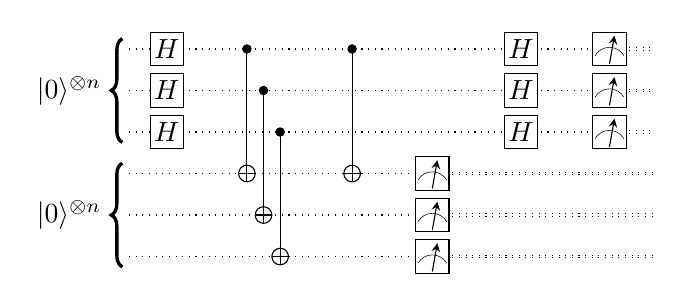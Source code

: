 %! \usetikzlibrary{decorations.pathreplacing,decorations.pathmorphing}
\begin{tikzpicture}[scale=1.0,x=1pt,y=1pt]
\filldraw[color=white] (0.0, -7.5) rectangle (192.0, 82.5);
% Drawing wires
% Line 2: a b c W |0\rangle^{\otimes n}< style=dotted
\draw[color=black,dotted] (0.0,75.0) -- (176.0,75.0);
\draw[color=black,dotted] (176.0,74.5) -- (192.0,74.5);
\draw[color=black,dotted] (176.0,75.5) -- (192.0,75.5);
%   Deferring wire label at (0.0,75.0)
% Line 2: a b c W |0\rangle^{\otimes n}< style=dotted
\draw[color=black,dotted] (0.0,60.0) -- (176.0,60.0);
\draw[color=black,dotted] (176.0,59.5) -- (192.0,59.5);
\draw[color=black,dotted] (176.0,60.5) -- (192.0,60.5);
%   Deferring wire label at (0.0,60.0)
% Line 2: a b c W |0\rangle^{\otimes n}< style=dotted
\draw[color=black,dotted] (0.0,45.0) -- (176.0,45.0);
\draw[color=black,dotted] (176.0,44.5) -- (192.0,44.5);
\draw[color=black,dotted] (176.0,45.5) -- (192.0,45.5);
\filldraw[color=white,fill=white] (0.0,41.25) rectangle (-4.0,78.75);
\draw[decorate,decoration={brace,amplitude = 4.0pt},very thick] (0.0,41.25) -- (0.0,78.75);
\draw[color=black] (-4.0,60.0) node[left] {$|0\rangle^{\otimes n}$};
% Line 3: d e f W |0\rangle^{\otimes n}< style=dotted
\draw[color=black,dotted] (0.0,30.0) -- (112.0,30.0);
\draw[color=black,dotted] (112.0,29.5) -- (192.0,29.5);
\draw[color=black,dotted] (112.0,30.5) -- (192.0,30.5);
%   Deferring wire label at (0.0,30.0)
% Line 3: d e f W |0\rangle^{\otimes n}< style=dotted
\draw[color=black,dotted] (0.0,15.0) -- (112.0,15.0);
\draw[color=black,dotted] (112.0,14.5) -- (192.0,14.5);
\draw[color=black,dotted] (112.0,15.5) -- (192.0,15.5);
%   Deferring wire label at (0.0,15.0)
% Line 3: d e f W |0\rangle^{\otimes n}< style=dotted
\draw[color=black,dotted] (0.0,0.0) -- (112.0,0.0);
\draw[color=black,dotted] (112.0,-0.5) -- (192.0,-0.5);
\draw[color=black,dotted] (112.0,0.5) -- (192.0,0.5);
\filldraw[color=white,fill=white] (0.0,-3.75) rectangle (-4.0,33.75);
\draw[decorate,decoration={brace,amplitude = 4.0pt},very thick] (0.0,-3.75) -- (0.0,33.75);
\draw[color=black] (-4.0,15.0) node[left] {$|0\rangle^{\otimes n}$};
% Done with wires; drawing gates
% Line 4: a H
\begin{scope}
\draw[fill=white] (16.0, 75.0) +(-45.0:8.485pt and 8.485pt) -- +(45.0:8.485pt and 8.485pt) -- +(135.0:8.485pt and 8.485pt) -- +(225.0:8.485pt and 8.485pt) -- cycle;
\clip (16.0, 75.0) +(-45.0:8.485pt and 8.485pt) -- +(45.0:8.485pt and 8.485pt) -- +(135.0:8.485pt and 8.485pt) -- +(225.0:8.485pt and 8.485pt) -- cycle;
\draw (16.0, 75.0) node {$H$};
\end{scope}
% Line 5: b H
\begin{scope}
\draw[fill=white] (16.0, 60.0) +(-45.0:8.485pt and 8.485pt) -- +(45.0:8.485pt and 8.485pt) -- +(135.0:8.485pt and 8.485pt) -- +(225.0:8.485pt and 8.485pt) -- cycle;
\clip (16.0, 60.0) +(-45.0:8.485pt and 8.485pt) -- +(45.0:8.485pt and 8.485pt) -- +(135.0:8.485pt and 8.485pt) -- +(225.0:8.485pt and 8.485pt) -- cycle;
\draw (16.0, 60.0) node {$H$};
\end{scope}
% Line 6: c H
\begin{scope}
\draw[fill=white] (16.0, 45.0) +(-45.0:8.485pt and 8.485pt) -- +(45.0:8.485pt and 8.485pt) -- +(135.0:8.485pt and 8.485pt) -- +(225.0:8.485pt and 8.485pt) -- cycle;
\clip (16.0, 45.0) +(-45.0:8.485pt and 8.485pt) -- +(45.0:8.485pt and 8.485pt) -- +(135.0:8.485pt and 8.485pt) -- +(225.0:8.485pt and 8.485pt) -- cycle;
\draw (16.0, 45.0) node {$H$};
\end{scope}
% Line 7: d C a
\draw (45.0,75.0) -- (45.0,30.0);
\begin{scope}
\draw[fill=white] (45.0, 30.0) circle(3.0pt);
\clip (45.0, 30.0) circle(3.0pt);
\draw (42.0, 30.0) -- (48.0, 30.0);
\draw (45.0, 27.0) -- (45.0, 33.0);
\end{scope}
\filldraw (45.0, 75.0) circle(1.5pt);
% Line 8: e C b
\draw (51.0,60.0) -- (51.0,15.0);
\begin{scope}
\draw[fill=white] (51.0, 15.0) circle(3.0pt);
\clip (51.0, 15.0) circle(3.0pt);
\draw (48.0, 15.0) -- (54.0, 15.0);
\draw (51.0, 12.0) -- (51.0, 18.0);
\end{scope}
\filldraw (51.0, 60.0) circle(1.5pt);
% Line 9: f C c
\draw (57.0,45.0) -- (57.0,0.0);
\begin{scope}
\draw[fill=white] (57.0, 0.0) circle(3.0pt);
\clip (57.0, 0.0) circle(3.0pt);
\draw (54.0, 0.0) -- (60.0, 0.0);
\draw (57.0, -3.0) -- (57.0, 3.0);
\end{scope}
\filldraw (57.0, 45.0) circle(1.5pt);
% Line 10: d C a
\draw (83.0,75.0) -- (83.0,30.0);
\begin{scope}
\draw[fill=white] (83.0, 30.0) circle(3.0pt);
\clip (83.0, 30.0) circle(3.0pt);
\draw (80.0, 30.0) -- (86.0, 30.0);
\draw (83.0, 27.0) -- (83.0, 33.0);
\end{scope}
\filldraw (83.0, 75.0) circle(1.5pt);
% Line 11: d M
\draw[fill=white] (106.0, 24.0) rectangle (118.0, 36.0);
\draw[very thin] (112.0, 30.6) arc (90:150:6.0pt);
\draw[very thin] (112.0, 30.6) arc (90:30:6.0pt);
\draw[->,>=stealth] (112.0, 24.6) -- +(80:10.392pt);
% Line 12: e M
\draw[fill=white] (106.0, 9.0) rectangle (118.0, 21.0);
\draw[very thin] (112.0, 15.6) arc (90:150:6.0pt);
\draw[very thin] (112.0, 15.6) arc (90:30:6.0pt);
\draw[->,>=stealth] (112.0, 9.6) -- +(80:10.392pt);
% Line 13: f M
\draw[fill=white] (106.0, -6.0) rectangle (118.0, 6.0);
\draw[very thin] (112.0, 0.6) arc (90:150:6.0pt);
\draw[very thin] (112.0, 0.6) arc (90:30:6.0pt);
\draw[->,>=stealth] (112.0, -5.4) -- +(80:10.392pt);
% Line 14: a H
\begin{scope}
\draw[fill=white] (144.0, 75.0) +(-45.0:8.485pt and 8.485pt) -- +(45.0:8.485pt and 8.485pt) -- +(135.0:8.485pt and 8.485pt) -- +(225.0:8.485pt and 8.485pt) -- cycle;
\clip (144.0, 75.0) +(-45.0:8.485pt and 8.485pt) -- +(45.0:8.485pt and 8.485pt) -- +(135.0:8.485pt and 8.485pt) -- +(225.0:8.485pt and 8.485pt) -- cycle;
\draw (144.0, 75.0) node {$H$};
\end{scope}
% Line 15: b H
\begin{scope}
\draw[fill=white] (144.0, 60.0) +(-45.0:8.485pt and 8.485pt) -- +(45.0:8.485pt and 8.485pt) -- +(135.0:8.485pt and 8.485pt) -- +(225.0:8.485pt and 8.485pt) -- cycle;
\clip (144.0, 60.0) +(-45.0:8.485pt and 8.485pt) -- +(45.0:8.485pt and 8.485pt) -- +(135.0:8.485pt and 8.485pt) -- +(225.0:8.485pt and 8.485pt) -- cycle;
\draw (144.0, 60.0) node {$H$};
\end{scope}
% Line 16: c H
\begin{scope}
\draw[fill=white] (144.0, 45.0) +(-45.0:8.485pt and 8.485pt) -- +(45.0:8.485pt and 8.485pt) -- +(135.0:8.485pt and 8.485pt) -- +(225.0:8.485pt and 8.485pt) -- cycle;
\clip (144.0, 45.0) +(-45.0:8.485pt and 8.485pt) -- +(45.0:8.485pt and 8.485pt) -- +(135.0:8.485pt and 8.485pt) -- +(225.0:8.485pt and 8.485pt) -- cycle;
\draw (144.0, 45.0) node {$H$};
\end{scope}
% Line 17: a M
\draw[fill=white] (170.0, 69.0) rectangle (182.0, 81.0);
\draw[very thin] (176.0, 75.6) arc (90:150:6.0pt);
\draw[very thin] (176.0, 75.6) arc (90:30:6.0pt);
\draw[->,>=stealth] (176.0, 69.6) -- +(80:10.392pt);
% Line 18: b M
\draw[fill=white] (170.0, 54.0) rectangle (182.0, 66.0);
\draw[very thin] (176.0, 60.6) arc (90:150:6.0pt);
\draw[very thin] (176.0, 60.6) arc (90:30:6.0pt);
\draw[->,>=stealth] (176.0, 54.6) -- +(80:10.392pt);
% Line 19: c M
\draw[fill=white] (170.0, 39.0) rectangle (182.0, 51.0);
\draw[very thin] (176.0, 45.6) arc (90:150:6.0pt);
\draw[very thin] (176.0, 45.6) arc (90:30:6.0pt);
\draw[->,>=stealth] (176.0, 39.6) -- +(80:10.392pt);
% Done with gates; drawing ending labels
% Done with ending labels; drawing cut lines and comments
% Done with comments
\end{tikzpicture}
